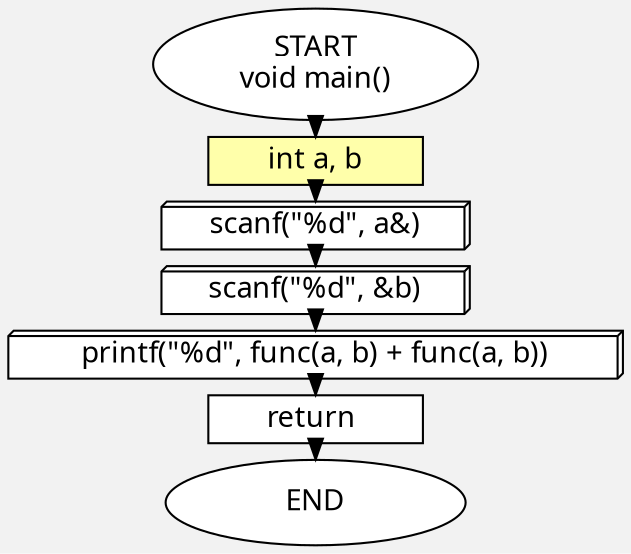 digraph graph_name {
	
	ranksep=0.03;
    graph [compound=true, fontname = "Meiryo UI", style="invis" margin=0, nodesep  = 0.5];
	rank="same"
    node [fontname = "Meiryo UI"];
    edge [fontname = "Meiryo UI"];
    bgcolor = "#F2F2F2";
	

	4 [label= "START
void main()"shape= box, shape = ellipse  ,style= "solid,filled" fillcolor= "#FFFFFF",color="#000000", width= 2.16428571428571,height= 0.571428571428571];
	5 [label= "int a, b"shape= box, shape = box ,style= "solid,filled" fillcolor= "#FFFFAA",color="#000000", width= 1.42857142857143,height= 0.285714285714286];
	6 [label= "scanf(&quot;%d&quot;, a&amp;)"shape= box, shape = box3d ,style= "solid,filled" fillcolor= "#FFFFFF",color="#000000", width= 2.05714285714286,height= 0.285714285714286];
	7 [label= "scanf(&quot;%d&quot;, &amp;b)"shape= box, shape = box3d ,style= "solid,filled" fillcolor= "#FFFFFF",color="#000000", width= 2.05714285714286,height= 0.285714285714286];
	8 [label= "printf(&quot;%d&quot;, func(a, b) + func(a, b))"shape= box, shape = box3d ,style= "solid,filled" fillcolor= "#FFFFFF",color="#000000", width= 4.1,height= 0.285714285714286];
	9 [label= "return "shape= box, shape = box ,style= "solid,filled" fillcolor= "#FFFFFF",color="#000000", width= 1.42857142857143,height= 0.285714285714286];
	10 [label= "END"shape= box, shape = ellipse  ,style= "solid,filled" fillcolor= "#FFFFFF",color="#000000", width= 2,height= 0.571428571428571];

 4 -> 5 [ label = "",arrowhead  = normal,color = "#000000"];
 5 -> 6 [ label = "",arrowhead  = normal,color = "#000000"];
 6 -> 7 [ label = "",arrowhead  = normal,color = "#000000"];
 7 -> 8 [ label = "",arrowhead  = normal,color = "#000000"];
 8 -> 9 [ label = "",arrowhead  = normal,color = "#000000"];
 9 -> 10 [ label = "",arrowhead  = normal,color = "#000000"];
}